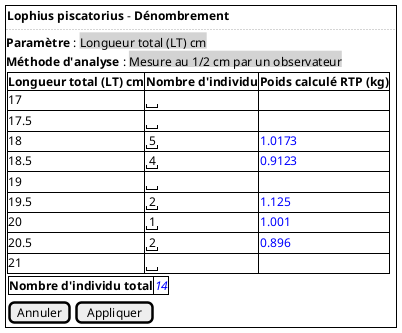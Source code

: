 @startsalt
 {+
  { **Lophius piscatorius** - <b>Dénombrement |  }
  ..
  <b>Paramètre</b> : <back:lightgrey><font color=black size=12>Longueur total (LT) cm
  <b>Méthode d'analyse</b> : <back:lightgrey><font color=black size=12>Mesure au 1/2 cm par un observateur
  {
	{#
      <b>Longueur total (LT) cm | <b>Nombre d'individu | <b>Poids calculé RTP (kg)
      17 | " " | <color:blue>
      17.5 | " " | <color:blue>
      18 | "5" | <color:blue>1.0173
      18.5 | "4" | <color:blue>0.9123
      19 |  " " | <color:blue>
      19.5| "2" | <color:blue>1.125
      20| "1" | <color:blue>1.001
      20.5 | "2" | <color:blue>0.896
      21 | " " | <color:blue>
    } |
    .
    {
      {#
        <b>Nombre d'individu total | <i><color:blue>14
        }
     }

  }
    {[Annuler] | [Appliquer]}
  }
@endsalt
